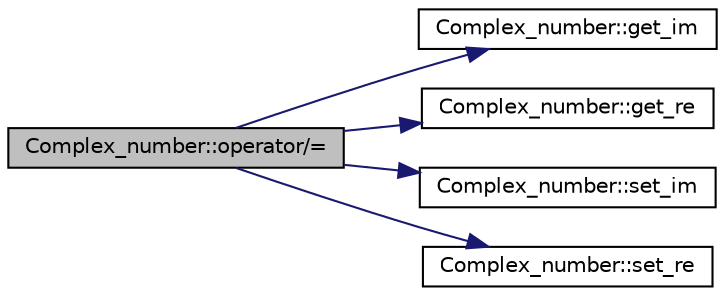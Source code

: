digraph "Complex_number::operator/="
{
 // LATEX_PDF_SIZE
  edge [fontname="Helvetica",fontsize="10",labelfontname="Helvetica",labelfontsize="10"];
  node [fontname="Helvetica",fontsize="10",shape=record];
  rankdir="LR";
  Node1 [label="Complex_number::operator/=",height=0.2,width=0.4,color="black", fillcolor="grey75", style="filled", fontcolor="black",tooltip="Divide and assign operator."];
  Node1 -> Node2 [color="midnightblue",fontsize="10",style="solid",fontname="Helvetica"];
  Node2 [label="Complex_number::get_im",height=0.2,width=0.4,color="black", fillcolor="white", style="filled",URL="$classComplex__number.html#adf1d1d7266ccd498a79f6aeb509df99a",tooltip="im getter."];
  Node1 -> Node3 [color="midnightblue",fontsize="10",style="solid",fontname="Helvetica"];
  Node3 [label="Complex_number::get_re",height=0.2,width=0.4,color="black", fillcolor="white", style="filled",URL="$classComplex__number.html#a77a5090d8a89b1f907565c2fc6faaee5",tooltip="re getter."];
  Node1 -> Node4 [color="midnightblue",fontsize="10",style="solid",fontname="Helvetica"];
  Node4 [label="Complex_number::set_im",height=0.2,width=0.4,color="black", fillcolor="white", style="filled",URL="$classComplex__number.html#a81127d4eac5ac8ad58e80f2255768592",tooltip="im setter."];
  Node1 -> Node5 [color="midnightblue",fontsize="10",style="solid",fontname="Helvetica"];
  Node5 [label="Complex_number::set_re",height=0.2,width=0.4,color="black", fillcolor="white", style="filled",URL="$classComplex__number.html#ab3a38d12db80f6d88a31179b3bafc989",tooltip="re setter."];
}
